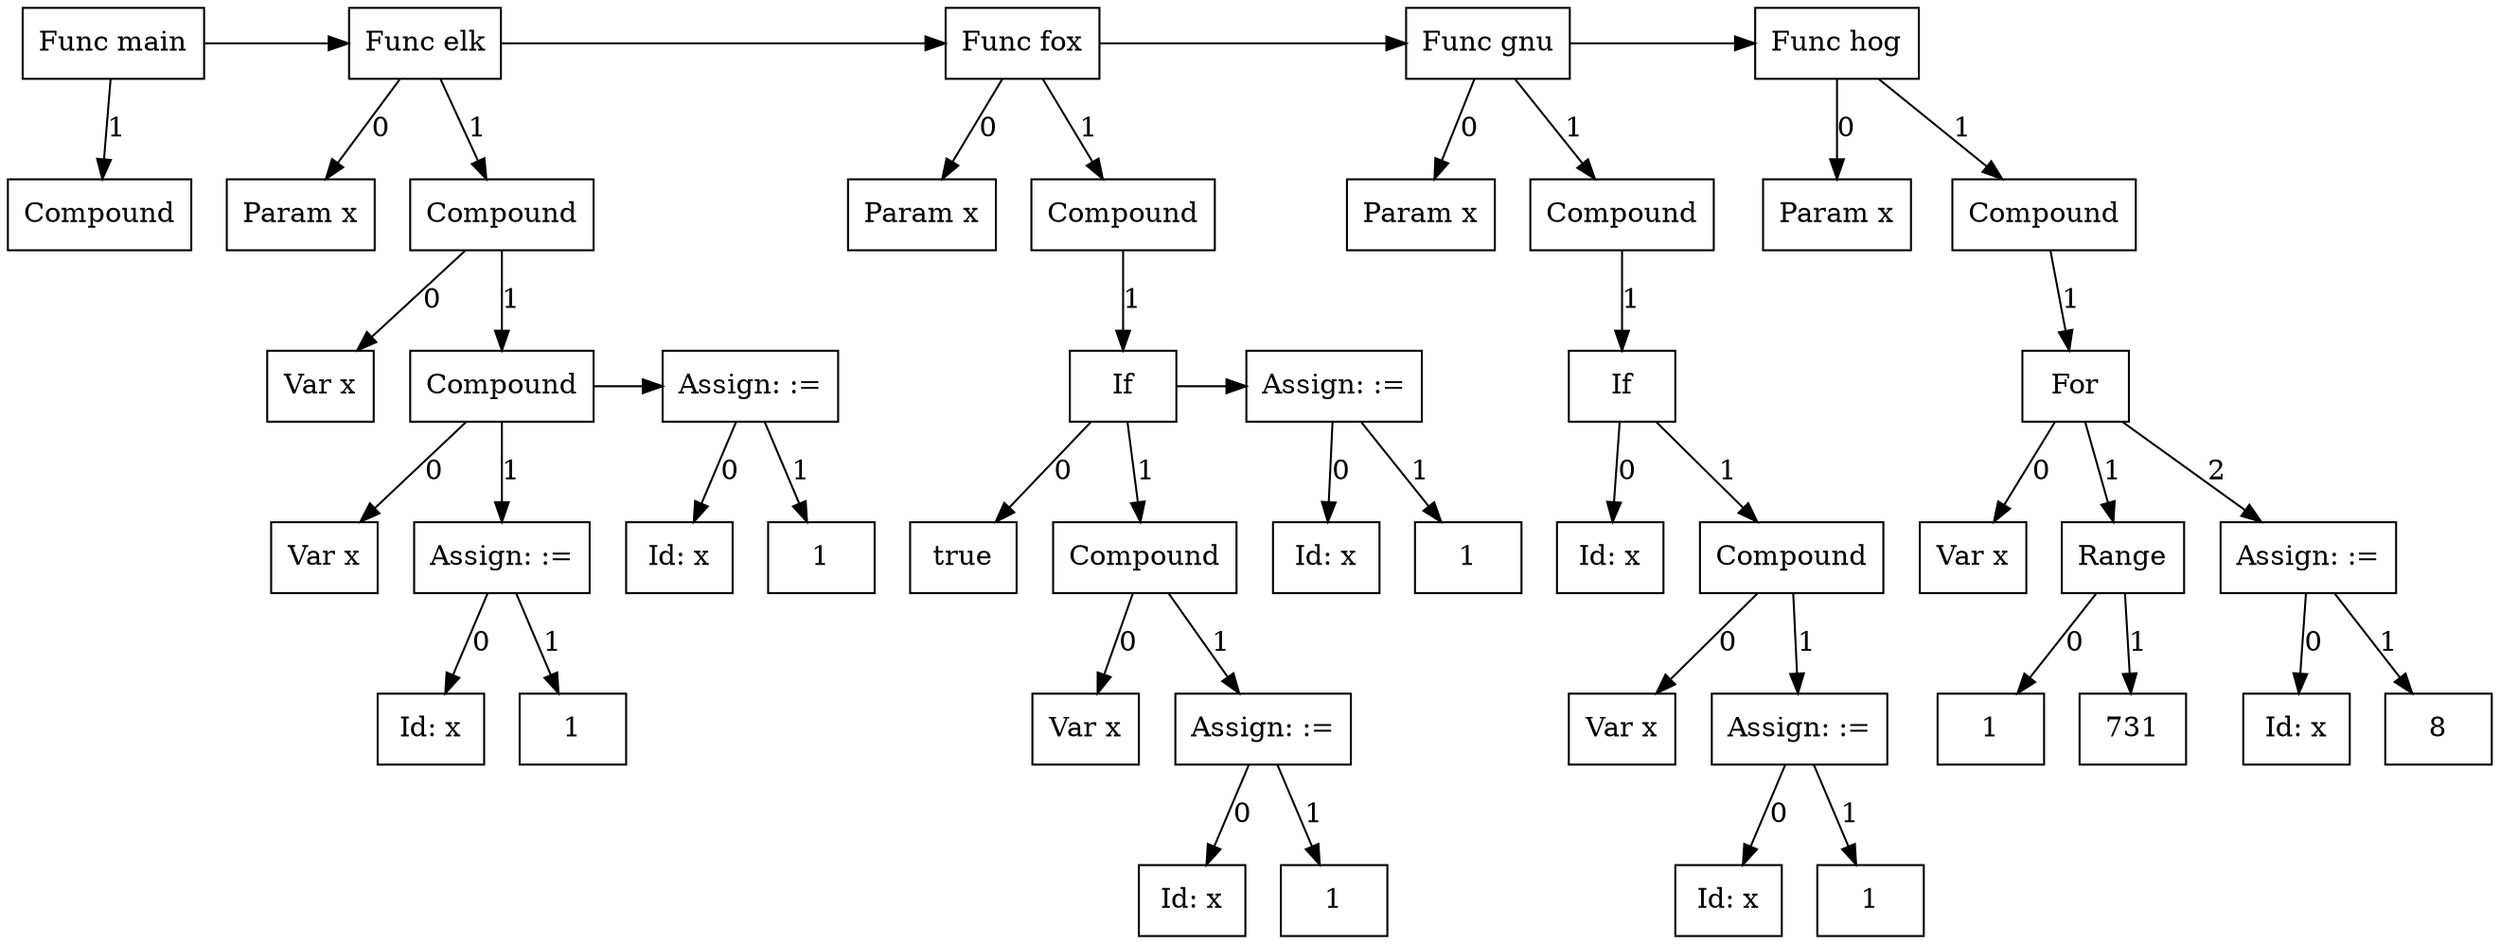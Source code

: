 digraph G {
node1 [label="Func main"; shape=box];
subgraph childNames_1 {
rankdir="LR"; rank="same"; ordering=out
node0 [label="Compound"; shape=box];
}

subgraph childPtrs_1 {
rankdir="TB";
node1 -> node0 [label="1"];
}

subgraph SibNames_1 {
rankdir="LR"; rank="same";
node1 [label="Func main"; shape=box];
node13 [label="Func elk"; shape=box];
node26 [label="Func fox"; shape=box];
node36 [label="Func gnu"; shape=box];
node47 [label="Func hog"; shape=box];
}

subgraph SibPtrs_1 {
rankdir="LR";
node1 -> node13;
node13 -> node26;
node26 -> node36;
node36 -> node47;
}

subgraph childNames_13 {
rankdir="LR"; rank="same"; ordering=out
node2 [label="Param x"; shape=box];
node12 [label="Compound"; shape=box];
}

subgraph childPtrs_13 {
rankdir="TB";
node13 -> node2 [label="0"];
node13 -> node12 [label="1"];
}

subgraph childNames_12 {
rankdir="LR"; rank="same"; ordering=out
node3 [label="Var x"; shape=box];
node8 [label="Compound"; shape=box];
}

subgraph childPtrs_12 {
rankdir="TB";
node12 -> node3 [label="0"];
node12 -> node8 [label="1"];
}

subgraph childNames_8 {
rankdir="LR"; rank="same"; ordering=out
node4 [label="Var x"; shape=box];
node7 [label="Assign: :="; shape=box];
}

subgraph childPtrs_8 {
rankdir="TB";
node8 -> node4 [label="0"];
node8 -> node7 [label="1"];
}

subgraph childNames_7 {
rankdir="LR"; rank="same"; ordering=out
node5 [label="Id: x"; shape=box];
node6 [label="1"; shape=box];
}

subgraph childPtrs_7 {
rankdir="TB";
node7 -> node5 [label="0"];
node7 -> node6 [label="1"];
}

subgraph SibNames_8 {
rankdir="LR"; rank="same";
node8 [label="Compound"; shape=box];
node11 [label="Assign: :="; shape=box];
}

subgraph SibPtrs_8 {
rankdir="LR";
node8 -> node11;
}

subgraph childNames_11 {
rankdir="LR"; rank="same"; ordering=out
node9 [label="Id: x"; shape=box];
node10 [label="1"; shape=box];
}

subgraph childPtrs_11 {
rankdir="TB";
node11 -> node9 [label="0"];
node11 -> node10 [label="1"];
}

subgraph childNames_26 {
rankdir="LR"; rank="same"; ordering=out
node14 [label="Param x"; shape=box];
node25 [label="Compound"; shape=box];
}

subgraph childPtrs_26 {
rankdir="TB";
node26 -> node14 [label="0"];
node26 -> node25 [label="1"];
}

subgraph childNames_25 {
rankdir="LR"; rank="same"; ordering=out
node21 [label="If"; shape=box];
}

subgraph childPtrs_25 {
rankdir="TB";
node25 -> node21 [label="1"];
}

subgraph childNames_21 {
rankdir="LR"; rank="same"; ordering=out
node15 [label="true"; shape=box];
node20 [label="Compound"; shape=box];
}

subgraph childPtrs_21 {
rankdir="TB";
node21 -> node15 [label="0"];
node21 -> node20 [label="1"];
}

subgraph childNames_20 {
rankdir="LR"; rank="same"; ordering=out
node16 [label="Var x"; shape=box];
node19 [label="Assign: :="; shape=box];
}

subgraph childPtrs_20 {
rankdir="TB";
node20 -> node16 [label="0"];
node20 -> node19 [label="1"];
}

subgraph childNames_19 {
rankdir="LR"; rank="same"; ordering=out
node17 [label="Id: x"; shape=box];
node18 [label="1"; shape=box];
}

subgraph childPtrs_19 {
rankdir="TB";
node19 -> node17 [label="0"];
node19 -> node18 [label="1"];
}

subgraph SibNames_21 {
rankdir="LR"; rank="same";
node21 [label="If"; shape=box];
node24 [label="Assign: :="; shape=box];
}

subgraph SibPtrs_21 {
rankdir="LR";
node21 -> node24;
}

subgraph childNames_24 {
rankdir="LR"; rank="same"; ordering=out
node22 [label="Id: x"; shape=box];
node23 [label="1"; shape=box];
}

subgraph childPtrs_24 {
rankdir="TB";
node24 -> node22 [label="0"];
node24 -> node23 [label="1"];
}

subgraph childNames_36 {
rankdir="LR"; rank="same"; ordering=out
node27 [label="Param x"; shape=box];
node35 [label="Compound"; shape=box];
}

subgraph childPtrs_36 {
rankdir="TB";
node36 -> node27 [label="0"];
node36 -> node35 [label="1"];
}

subgraph childNames_35 {
rankdir="LR"; rank="same"; ordering=out
node34 [label="If"; shape=box];
}

subgraph childPtrs_35 {
rankdir="TB";
node35 -> node34 [label="1"];
}

subgraph childNames_34 {
rankdir="LR"; rank="same"; ordering=out
node28 [label="Id: x"; shape=box];
node33 [label="Compound"; shape=box];
}

subgraph childPtrs_34 {
rankdir="TB";
node34 -> node28 [label="0"];
node34 -> node33 [label="1"];
}

subgraph childNames_33 {
rankdir="LR"; rank="same"; ordering=out
node29 [label="Var x"; shape=box];
node32 [label="Assign: :="; shape=box];
}

subgraph childPtrs_33 {
rankdir="TB";
node33 -> node29 [label="0"];
node33 -> node32 [label="1"];
}

subgraph childNames_32 {
rankdir="LR"; rank="same"; ordering=out
node30 [label="Id: x"; shape=box];
node31 [label="1"; shape=box];
}

subgraph childPtrs_32 {
rankdir="TB";
node32 -> node30 [label="0"];
node32 -> node31 [label="1"];
}

subgraph childNames_47 {
rankdir="LR"; rank="same"; ordering=out
node37 [label="Param x"; shape=box];
node46 [label="Compound"; shape=box];
}

subgraph childPtrs_47 {
rankdir="TB";
node47 -> node37 [label="0"];
node47 -> node46 [label="1"];
}

subgraph childNames_46 {
rankdir="LR"; rank="same"; ordering=out
node44 [label="For"; shape=box];
}

subgraph childPtrs_46 {
rankdir="TB";
node46 -> node44 [label="1"];
}

subgraph childNames_44 {
rankdir="LR"; rank="same"; ordering=out
node45 [label="Var x"; shape=box];
node40 [label="Range"; shape=box];
node43 [label="Assign: :="; shape=box];
}

subgraph childPtrs_44 {
rankdir="TB";
node44 -> node45 [label="0"];
node44 -> node40 [label="1"];
node44 -> node43 [label="2"];
}

subgraph childNames_40 {
rankdir="LR"; rank="same"; ordering=out
node38 [label="1"; shape=box];
node39 [label="731"; shape=box];
}

subgraph childPtrs_40 {
rankdir="TB";
node40 -> node38 [label="0"];
node40 -> node39 [label="1"];
}

subgraph childNames_43 {
rankdir="LR"; rank="same"; ordering=out
node41 [label="Id: x"; shape=box];
node42 [label="8"; shape=box];
}

subgraph childPtrs_43 {
rankdir="TB";
node43 -> node41 [label="0"];
node43 -> node42 [label="1"];
}

}
